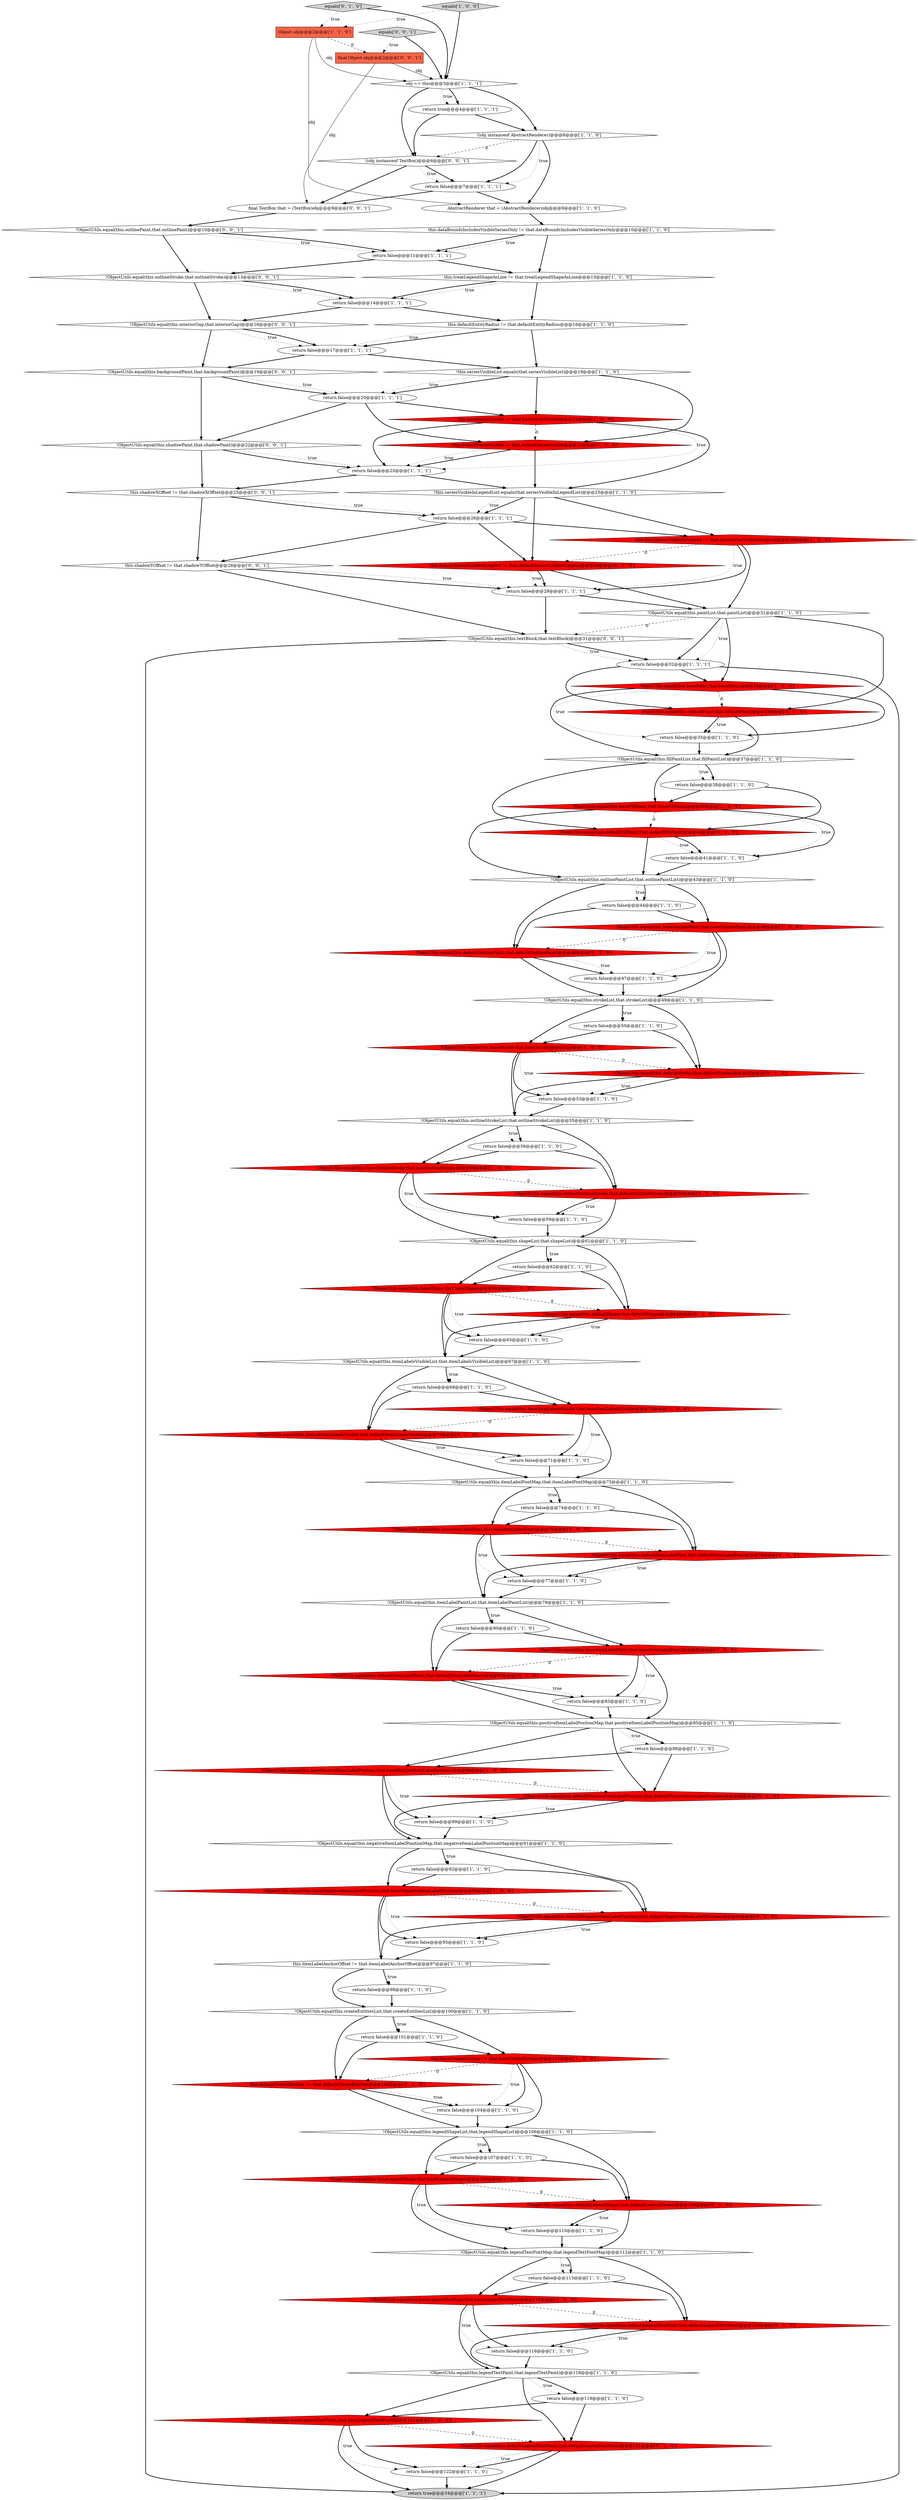 digraph {
0 [style = filled, label = "!ObjectUtils.equal(this.baseItemLabelFont,that.baseItemLabelFont)@@@76@@@['1', '0', '0']", fillcolor = red, shape = diamond image = "AAA1AAABBB1BBB"];
92 [style = filled, label = "!ObjectUtils.equal(this.defaultOutlineStroke,that.defaultOutlineStroke)@@@58@@@['0', '1', '0']", fillcolor = red, shape = diamond image = "AAA1AAABBB2BBB"];
50 [style = filled, label = "!ShapeUtils.equal(this.baseShape,that.baseShape)@@@64@@@['1', '0', '0']", fillcolor = red, shape = diamond image = "AAA1AAABBB1BBB"];
49 [style = filled, label = "!ObjectUtils.equal(this.itemLabelFontMap,that.itemLabelFontMap)@@@73@@@['1', '1', '0']", fillcolor = white, shape = diamond image = "AAA0AAABBB1BBB"];
55 [style = filled, label = "return false@@@59@@@['1', '1', '0']", fillcolor = white, shape = ellipse image = "AAA0AAABBB1BBB"];
53 [style = filled, label = "!PaintUtils.equal(this.baseFillPaint,that.baseFillPaint)@@@40@@@['1', '0', '0']", fillcolor = red, shape = diamond image = "AAA1AAABBB1BBB"];
25 [style = filled, label = "return false@@@116@@@['1', '1', '0']", fillcolor = white, shape = ellipse image = "AAA0AAABBB1BBB"];
38 [style = filled, label = "return true@@@4@@@['1', '1', '1']", fillcolor = white, shape = ellipse image = "AAA0AAABBB1BBB"];
74 [style = filled, label = "return false@@@119@@@['1', '1', '0']", fillcolor = white, shape = ellipse image = "AAA0AAABBB1BBB"];
102 [style = filled, label = "!ObjectUtils.equal(this.backgroundPaint,that.backgroundPaint)@@@19@@@['0', '0', '1']", fillcolor = white, shape = diamond image = "AAA0AAABBB3BBB"];
73 [style = filled, label = "return false@@@26@@@['1', '1', '1']", fillcolor = white, shape = ellipse image = "AAA0AAABBB1BBB"];
40 [style = filled, label = "return false@@@83@@@['1', '1', '0']", fillcolor = white, shape = ellipse image = "AAA0AAABBB1BBB"];
90 [style = filled, label = "!PaintUtils.equal(this.defaultItemLabelPaint,that.defaultItemLabelPaint)@@@82@@@['0', '1', '0']", fillcolor = red, shape = diamond image = "AAA1AAABBB2BBB"];
51 [style = filled, label = "return false@@@80@@@['1', '1', '0']", fillcolor = white, shape = ellipse image = "AAA0AAABBB1BBB"];
104 [style = filled, label = "final TextBox that = (TextBox)obj@@@9@@@['0', '0', '1']", fillcolor = white, shape = ellipse image = "AAA0AAABBB3BBB"];
24 [style = filled, label = "!this.seriesVisibleList.equals(that.seriesVisibleList)@@@19@@@['1', '1', '0']", fillcolor = white, shape = diamond image = "AAA0AAABBB1BBB"];
68 [style = filled, label = "return true@@@34@@@['1', '1', '1']", fillcolor = lightgray, shape = ellipse image = "AAA0AAABBB1BBB"];
8 [style = filled, label = "!ObjectUtils.equal(this.strokeList,that.strokeList)@@@49@@@['1', '1', '0']", fillcolor = white, shape = diamond image = "AAA0AAABBB1BBB"];
21 [style = filled, label = "return false@@@122@@@['1', '1', '0']", fillcolor = white, shape = ellipse image = "AAA0AAABBB1BBB"];
14 [style = filled, label = "!ObjectUtils.equal(this.paintList,that.paintList)@@@31@@@['1', '1', '0']", fillcolor = white, shape = diamond image = "AAA0AAABBB1BBB"];
39 [style = filled, label = "!PaintUtils.equal(this.baseItemLabelPaint,that.baseItemLabelPaint)@@@82@@@['1', '0', '0']", fillcolor = red, shape = diamond image = "AAA1AAABBB1BBB"];
64 [style = filled, label = "return false@@@53@@@['1', '1', '0']", fillcolor = white, shape = ellipse image = "AAA0AAABBB1BBB"];
84 [style = filled, label = "this.defaultCreateEntities != that.defaultCreateEntities@@@103@@@['0', '1', '0']", fillcolor = red, shape = diamond image = "AAA1AAABBB2BBB"];
95 [style = filled, label = "!ShapeUtils.equal(this.defaultLegendShape,that.defaultLegendShape)@@@109@@@['0', '1', '0']", fillcolor = red, shape = diamond image = "AAA1AAABBB2BBB"];
11 [style = filled, label = "!ObjectUtils.equal(this.baseNegativeItemLabelPosition,that.baseNegativeItemLabelPosition)@@@94@@@['1', '0', '0']", fillcolor = red, shape = diamond image = "AAA1AAABBB1BBB"];
71 [style = filled, label = "return false@@@44@@@['1', '1', '0']", fillcolor = white, shape = ellipse image = "AAA0AAABBB1BBB"];
18 [style = filled, label = "return false@@@98@@@['1', '1', '0']", fillcolor = white, shape = ellipse image = "AAA0AAABBB1BBB"];
28 [style = filled, label = "return false@@@47@@@['1', '1', '0']", fillcolor = white, shape = ellipse image = "AAA0AAABBB1BBB"];
62 [style = filled, label = "!ObjectUtils.equal(this.baseLegendTextFont,that.baseLegendTextFont)@@@115@@@['1', '0', '0']", fillcolor = red, shape = diamond image = "AAA1AAABBB1BBB"];
107 [style = filled, label = "this.shadowXOffset != that.shadowXOffset@@@25@@@['0', '0', '1']", fillcolor = white, shape = diamond image = "AAA0AAABBB3BBB"];
23 [style = filled, label = "return false@@@71@@@['1', '1', '0']", fillcolor = white, shape = ellipse image = "AAA0AAABBB1BBB"];
61 [style = filled, label = "return false@@@110@@@['1', '1', '0']", fillcolor = white, shape = ellipse image = "AAA0AAABBB1BBB"];
89 [style = filled, label = "this.defaultSeriesVisibleInLegend != that.defaultSeriesVisibleInLegend@@@28@@@['0', '1', '0']", fillcolor = red, shape = diamond image = "AAA1AAABBB2BBB"];
80 [style = filled, label = "!ObjectUtils.equal(this.legendShapeList,that.legendShapeList)@@@106@@@['1', '1', '0']", fillcolor = white, shape = diamond image = "AAA0AAABBB1BBB"];
41 [style = filled, label = "return false@@@104@@@['1', '1', '0']", fillcolor = white, shape = ellipse image = "AAA0AAABBB1BBB"];
83 [style = filled, label = "return false@@@17@@@['1', '1', '1']", fillcolor = white, shape = ellipse image = "AAA0AAABBB1BBB"];
67 [style = filled, label = "this.baseSeriesVisibleInLegend != that.baseSeriesVisibleInLegend@@@28@@@['1', '0', '0']", fillcolor = red, shape = diamond image = "AAA1AAABBB1BBB"];
112 [style = filled, label = "!ObjectUtils.equal(this.textBlock,that.textBlock)@@@31@@@['0', '0', '1']", fillcolor = white, shape = diamond image = "AAA0AAABBB3BBB"];
59 [style = filled, label = "return false@@@50@@@['1', '1', '0']", fillcolor = white, shape = ellipse image = "AAA0AAABBB1BBB"];
45 [style = filled, label = "!ObjectUtils.equal(this.itemLabelPaintList,that.itemLabelPaintList)@@@79@@@['1', '1', '0']", fillcolor = white, shape = diamond image = "AAA0AAABBB1BBB"];
54 [style = filled, label = "return false@@@65@@@['1', '1', '0']", fillcolor = white, shape = ellipse image = "AAA0AAABBB1BBB"];
69 [style = filled, label = "return false@@@68@@@['1', '1', '0']", fillcolor = white, shape = ellipse image = "AAA0AAABBB1BBB"];
78 [style = filled, label = "!ObjectUtils.equal(this.shapeList,that.shapeList)@@@61@@@['1', '1', '0']", fillcolor = white, shape = diamond image = "AAA0AAABBB1BBB"];
94 [style = filled, label = "this.defaultSeriesVisible != that.defaultSeriesVisible@@@22@@@['0', '1', '0']", fillcolor = red, shape = diamond image = "AAA1AAABBB2BBB"];
4 [style = filled, label = "return false@@@95@@@['1', '1', '0']", fillcolor = white, shape = ellipse image = "AAA0AAABBB1BBB"];
98 [style = filled, label = "!PaintUtils.equal(this.defaultOutlinePaint,that.defaultOutlinePaint)@@@46@@@['0', '1', '0']", fillcolor = red, shape = diamond image = "AAA1AAABBB2BBB"];
93 [style = filled, label = "!PaintUtils.equal(this.defaultFillPaint,that.defaultFillPaint)@@@40@@@['0', '1', '0']", fillcolor = red, shape = diamond image = "AAA1AAABBB2BBB"];
96 [style = filled, label = "!ObjectUtils.equal(this.defaultPositiveItemLabelPosition,that.defaultPositiveItemLabelPosition)@@@88@@@['0', '1', '0']", fillcolor = red, shape = diamond image = "AAA1AAABBB2BBB"];
19 [style = filled, label = "!(obj instanceof AbstractRenderer)@@@6@@@['1', '1', '0']", fillcolor = white, shape = diamond image = "AAA0AAABBB1BBB"];
32 [style = filled, label = "!ObjectUtils.equal(this.createEntitiesList,that.createEntitiesList)@@@100@@@['1', '1', '0']", fillcolor = white, shape = diamond image = "AAA0AAABBB1BBB"];
43 [style = filled, label = "return false@@@29@@@['1', '1', '1']", fillcolor = white, shape = ellipse image = "AAA0AAABBB1BBB"];
81 [style = filled, label = "equals['1', '0', '0']", fillcolor = lightgray, shape = diamond image = "AAA0AAABBB1BBB"];
30 [style = filled, label = "return false@@@62@@@['1', '1', '0']", fillcolor = white, shape = ellipse image = "AAA0AAABBB1BBB"];
97 [style = filled, label = "!ObjectUtils.equal(this.defaultLegendTextFont,that.defaultLegendTextFont)@@@115@@@['0', '1', '0']", fillcolor = red, shape = diamond image = "AAA1AAABBB2BBB"];
58 [style = filled, label = "!ObjectUtils.equal(this.legendTextFontMap,that.legendTextFontMap)@@@112@@@['1', '1', '0']", fillcolor = white, shape = diamond image = "AAA0AAABBB1BBB"];
113 [style = filled, label = "final Object obj@@@2@@@['0', '0', '1']", fillcolor = tomato, shape = box image = "AAA0AAABBB3BBB"];
60 [style = filled, label = "!ObjectUtils.equal(this.legendTextPaint,that.legendTextPaint)@@@118@@@['1', '1', '0']", fillcolor = white, shape = diamond image = "AAA0AAABBB1BBB"];
56 [style = filled, label = "this.treatLegendShapeAsLine != that.treatLegendShapeAsLine@@@13@@@['1', '1', '0']", fillcolor = white, shape = diamond image = "AAA0AAABBB1BBB"];
20 [style = filled, label = "!PaintUtils.equal(this.baseLegendTextPaint,that.baseLegendTextPaint)@@@121@@@['1', '0', '0']", fillcolor = red, shape = diamond image = "AAA1AAABBB1BBB"];
3 [style = filled, label = "AbstractRenderer that = (AbstractRenderer)obj@@@9@@@['1', '1', '0']", fillcolor = white, shape = ellipse image = "AAA0AAABBB1BBB"];
12 [style = filled, label = "!ObjectUtils.equal(this.outlinePaintList,that.outlinePaintList)@@@43@@@['1', '1', '0']", fillcolor = white, shape = diamond image = "AAA0AAABBB1BBB"];
100 [style = filled, label = "!ObjectUtils.equal(this.defaultItemLabelFont,that.defaultItemLabelFont)@@@76@@@['0', '1', '0']", fillcolor = red, shape = diamond image = "AAA1AAABBB2BBB"];
86 [style = filled, label = "!ObjectUtils.equal(this.defaultItemLabelsVisible,that.defaultItemLabelsVisible)@@@70@@@['0', '1', '0']", fillcolor = red, shape = diamond image = "AAA1AAABBB2BBB"];
110 [style = filled, label = "!ObjectUtils.equal(this.shadowPaint,that.shadowPaint)@@@22@@@['0', '0', '1']", fillcolor = white, shape = diamond image = "AAA0AAABBB3BBB"];
75 [style = filled, label = "!ObjectUtils.equal(this.negativeItemLabelPositionMap,that.negativeItemLabelPositionMap)@@@91@@@['1', '1', '0']", fillcolor = white, shape = diamond image = "AAA0AAABBB1BBB"];
44 [style = filled, label = "!ObjectUtils.equal(this.outlineStrokeList,that.outlineStrokeList)@@@55@@@['1', '1', '0']", fillcolor = white, shape = diamond image = "AAA0AAABBB1BBB"];
5 [style = filled, label = "!PaintUtils.equal(this.basePaint,that.basePaint)@@@34@@@['1', '0', '0']", fillcolor = red, shape = diamond image = "AAA1AAABBB1BBB"];
22 [style = filled, label = "!PaintUtils.equal(this.baseOutlinePaint,that.baseOutlinePaint)@@@46@@@['1', '0', '0']", fillcolor = red, shape = diamond image = "AAA1AAABBB1BBB"];
82 [style = filled, label = "return false@@@7@@@['1', '1', '1']", fillcolor = white, shape = ellipse image = "AAA0AAABBB1BBB"];
103 [style = filled, label = "!(obj instanceof TextBox)@@@6@@@['0', '0', '1']", fillcolor = white, shape = diamond image = "AAA0AAABBB3BBB"];
63 [style = filled, label = "return false@@@86@@@['1', '1', '0']", fillcolor = white, shape = ellipse image = "AAA0AAABBB1BBB"];
87 [style = filled, label = "!ObjectUtils.equal(this.defaultNegativeItemLabelPosition,that.defaultNegativeItemLabelPosition)@@@94@@@['0', '1', '0']", fillcolor = red, shape = diamond image = "AAA1AAABBB2BBB"];
2 [style = filled, label = "return false@@@74@@@['1', '1', '0']", fillcolor = white, shape = ellipse image = "AAA0AAABBB1BBB"];
57 [style = filled, label = "!ObjectUtils.equal(this.baseStroke,that.baseStroke)@@@52@@@['1', '0', '0']", fillcolor = red, shape = diamond image = "AAA1AAABBB1BBB"];
105 [style = filled, label = "!ObjectUtils.equal(this.outlinePaint,that.outlinePaint)@@@10@@@['0', '0', '1']", fillcolor = white, shape = diamond image = "AAA0AAABBB3BBB"];
42 [style = filled, label = "return false@@@35@@@['1', '1', '0']", fillcolor = white, shape = ellipse image = "AAA0AAABBB1BBB"];
27 [style = filled, label = "this.dataBoundsIncludesVisibleSeriesOnly != that.dataBoundsIncludesVisibleSeriesOnly@@@10@@@['1', '1', '0']", fillcolor = white, shape = diamond image = "AAA0AAABBB1BBB"];
16 [style = filled, label = "return false@@@11@@@['1', '1', '1']", fillcolor = white, shape = ellipse image = "AAA0AAABBB1BBB"];
109 [style = filled, label = "!ObjectUtils.equal(this.interiorGap,that.interiorGap)@@@16@@@['0', '0', '1']", fillcolor = white, shape = diamond image = "AAA0AAABBB3BBB"];
29 [style = filled, label = "return false@@@56@@@['1', '1', '0']", fillcolor = white, shape = ellipse image = "AAA0AAABBB1BBB"];
106 [style = filled, label = "this.shadowYOffset != that.shadowYOffset@@@28@@@['0', '0', '1']", fillcolor = white, shape = diamond image = "AAA0AAABBB3BBB"];
76 [style = filled, label = "!ObjectUtils.equal(this.baseOutlineStroke,that.baseOutlineStroke)@@@58@@@['1', '0', '0']", fillcolor = red, shape = diamond image = "AAA1AAABBB1BBB"];
85 [style = filled, label = "!ObjectUtils.equal(this.defaultStroke,that.defaultStroke)@@@52@@@['0', '1', '0']", fillcolor = red, shape = diamond image = "AAA1AAABBB2BBB"];
70 [style = filled, label = "obj == this@@@3@@@['1', '1', '1']", fillcolor = white, shape = diamond image = "AAA0AAABBB1BBB"];
26 [style = filled, label = "return false@@@92@@@['1', '1', '0']", fillcolor = white, shape = ellipse image = "AAA0AAABBB1BBB"];
13 [style = filled, label = "return false@@@107@@@['1', '1', '0']", fillcolor = white, shape = ellipse image = "AAA0AAABBB1BBB"];
15 [style = filled, label = "this.baseCreateEntities != that.baseCreateEntities@@@103@@@['1', '0', '0']", fillcolor = red, shape = diamond image = "AAA1AAABBB1BBB"];
34 [style = filled, label = "Object obj@@@2@@@['1', '1', '0']", fillcolor = tomato, shape = box image = "AAA0AAABBB1BBB"];
91 [style = filled, label = "!ShapeUtils.equal(this.defaultShape,that.defaultShape)@@@64@@@['0', '1', '0']", fillcolor = red, shape = diamond image = "AAA1AAABBB2BBB"];
48 [style = filled, label = "return false@@@113@@@['1', '1', '0']", fillcolor = white, shape = ellipse image = "AAA0AAABBB1BBB"];
101 [style = filled, label = "!PaintUtils.equal(this.defaultLegendTextPaint,that.defaultLegendTextPaint)@@@121@@@['0', '1', '0']", fillcolor = red, shape = diamond image = "AAA1AAABBB2BBB"];
99 [style = filled, label = "!PaintUtils.equal(this.defaultPaint,that.defaultPaint)@@@34@@@['0', '1', '0']", fillcolor = red, shape = diamond image = "AAA1AAABBB2BBB"];
46 [style = filled, label = "!ObjectUtils.equal(this.basePositiveItemLabelPosition,that.basePositiveItemLabelPosition)@@@88@@@['1', '0', '0']", fillcolor = red, shape = diamond image = "AAA1AAABBB1BBB"];
47 [style = filled, label = "return false@@@20@@@['1', '1', '1']", fillcolor = white, shape = ellipse image = "AAA0AAABBB1BBB"];
66 [style = filled, label = "this.baseSeriesVisible != that.baseSeriesVisible@@@22@@@['1', '0', '0']", fillcolor = red, shape = diamond image = "AAA1AAABBB1BBB"];
77 [style = filled, label = "return false@@@32@@@['1', '1', '1']", fillcolor = white, shape = ellipse image = "AAA0AAABBB1BBB"];
52 [style = filled, label = "!this.seriesVisibleInLegendList.equals(that.seriesVisibleInLegendList)@@@25@@@['1', '1', '0']", fillcolor = white, shape = diamond image = "AAA0AAABBB1BBB"];
31 [style = filled, label = "!ObjectUtils.equal(this.baseItemLabelsVisible,that.baseItemLabelsVisible)@@@70@@@['1', '0', '0']", fillcolor = red, shape = diamond image = "AAA1AAABBB1BBB"];
1 [style = filled, label = "return false@@@38@@@['1', '1', '0']", fillcolor = white, shape = ellipse image = "AAA0AAABBB1BBB"];
17 [style = filled, label = "return false@@@89@@@['1', '1', '0']", fillcolor = white, shape = ellipse image = "AAA0AAABBB1BBB"];
37 [style = filled, label = "!ShapeUtils.equal(this.baseLegendShape,that.baseLegendShape)@@@109@@@['1', '0', '0']", fillcolor = red, shape = diamond image = "AAA1AAABBB1BBB"];
7 [style = filled, label = "return false@@@14@@@['1', '1', '1']", fillcolor = white, shape = ellipse image = "AAA0AAABBB1BBB"];
108 [style = filled, label = "equals['0', '0', '1']", fillcolor = lightgray, shape = diamond image = "AAA0AAABBB3BBB"];
35 [style = filled, label = "this.itemLabelAnchorOffset != that.itemLabelAnchorOffset@@@97@@@['1', '1', '0']", fillcolor = white, shape = diamond image = "AAA0AAABBB1BBB"];
9 [style = filled, label = "return false@@@77@@@['1', '1', '0']", fillcolor = white, shape = ellipse image = "AAA0AAABBB1BBB"];
88 [style = filled, label = "equals['0', '1', '0']", fillcolor = lightgray, shape = diamond image = "AAA0AAABBB2BBB"];
65 [style = filled, label = "this.defaultEntityRadius != that.defaultEntityRadius@@@16@@@['1', '1', '0']", fillcolor = white, shape = diamond image = "AAA0AAABBB1BBB"];
10 [style = filled, label = "return false@@@23@@@['1', '1', '1']", fillcolor = white, shape = ellipse image = "AAA0AAABBB1BBB"];
72 [style = filled, label = "!ObjectUtils.equal(this.itemLabelsVisibleList,that.itemLabelsVisibleList)@@@67@@@['1', '1', '0']", fillcolor = white, shape = diamond image = "AAA0AAABBB1BBB"];
79 [style = filled, label = "return false@@@101@@@['1', '1', '0']", fillcolor = white, shape = ellipse image = "AAA0AAABBB1BBB"];
36 [style = filled, label = "!ObjectUtils.equal(this.positiveItemLabelPositionMap,that.positiveItemLabelPositionMap)@@@85@@@['1', '1', '0']", fillcolor = white, shape = diamond image = "AAA0AAABBB1BBB"];
111 [style = filled, label = "!ObjectUtils.equal(this.outlineStroke,that.outlineStroke)@@@13@@@['0', '0', '1']", fillcolor = white, shape = diamond image = "AAA0AAABBB3BBB"];
6 [style = filled, label = "return false@@@41@@@['1', '1', '0']", fillcolor = white, shape = ellipse image = "AAA0AAABBB1BBB"];
33 [style = filled, label = "!ObjectUtils.equal(this.fillPaintList,that.fillPaintList)@@@37@@@['1', '1', '0']", fillcolor = white, shape = diamond image = "AAA0AAABBB1BBB"];
89->43 [style = dotted, label="true"];
113->70 [style = solid, label="obj"];
29->76 [style = bold, label=""];
47->110 [style = bold, label=""];
91->54 [style = bold, label=""];
72->86 [style = bold, label=""];
22->98 [style = dashed, label="0"];
36->96 [style = bold, label=""];
95->58 [style = bold, label=""];
97->25 [style = dotted, label="true"];
66->52 [style = bold, label=""];
93->6 [style = dotted, label="true"];
70->38 [style = bold, label=""];
91->72 [style = bold, label=""];
59->57 [style = bold, label=""];
15->80 [style = bold, label=""];
46->96 [style = dashed, label="0"];
49->0 [style = bold, label=""];
33->93 [style = bold, label=""];
93->12 [style = bold, label=""];
49->2 [style = dotted, label="true"];
26->11 [style = bold, label=""];
79->15 [style = bold, label=""];
3->27 [style = bold, label=""];
111->7 [style = dotted, label="true"];
22->8 [style = bold, label=""];
48->62 [style = bold, label=""];
20->68 [style = bold, label=""];
103->104 [style = bold, label=""];
72->31 [style = bold, label=""];
62->97 [style = dashed, label="0"];
58->62 [style = bold, label=""];
111->109 [style = bold, label=""];
76->55 [style = bold, label=""];
94->10 [style = bold, label=""];
41->80 [style = bold, label=""];
94->52 [style = bold, label=""];
82->104 [style = bold, label=""];
110->107 [style = bold, label=""];
52->67 [style = bold, label=""];
104->105 [style = bold, label=""];
31->86 [style = dashed, label="0"];
10->107 [style = bold, label=""];
59->85 [style = bold, label=""];
1->93 [style = bold, label=""];
14->77 [style = dotted, label="true"];
51->39 [style = bold, label=""];
103->82 [style = bold, label=""];
18->32 [style = bold, label=""];
15->41 [style = bold, label=""];
110->10 [style = dotted, label="true"];
66->10 [style = bold, label=""];
87->35 [style = bold, label=""];
109->83 [style = bold, label=""];
56->7 [style = bold, label=""];
14->99 [style = bold, label=""];
101->21 [style = dotted, label="true"];
86->49 [style = bold, label=""];
95->61 [style = dotted, label="true"];
50->54 [style = bold, label=""];
19->3 [style = bold, label=""];
8->57 [style = bold, label=""];
20->101 [style = dashed, label="0"];
12->22 [style = bold, label=""];
57->85 [style = dashed, label="0"];
56->65 [style = bold, label=""];
30->91 [style = bold, label=""];
34->3 [style = solid, label="obj"];
23->49 [style = bold, label=""];
36->63 [style = bold, label=""];
73->89 [style = bold, label=""];
106->43 [style = dotted, label="true"];
32->79 [style = dotted, label="true"];
62->25 [style = dotted, label="true"];
51->90 [style = bold, label=""];
96->75 [style = bold, label=""];
73->67 [style = bold, label=""];
35->18 [style = bold, label=""];
108->70 [style = bold, label=""];
78->30 [style = bold, label=""];
111->7 [style = bold, label=""];
5->33 [style = bold, label=""];
50->91 [style = dashed, label="0"];
16->56 [style = bold, label=""];
37->58 [style = bold, label=""];
62->25 [style = bold, label=""];
79->84 [style = bold, label=""];
62->60 [style = bold, label=""];
85->64 [style = bold, label=""];
110->10 [style = bold, label=""];
52->73 [style = bold, label=""];
92->55 [style = dotted, label="true"];
76->55 [style = dotted, label="true"];
65->83 [style = bold, label=""];
5->99 [style = dashed, label="0"];
27->16 [style = bold, label=""];
78->30 [style = dotted, label="true"];
58->48 [style = dotted, label="true"];
105->16 [style = dotted, label="true"];
37->61 [style = bold, label=""];
69->31 [style = bold, label=""];
24->47 [style = bold, label=""];
76->92 [style = dashed, label="0"];
60->74 [style = bold, label=""];
27->56 [style = bold, label=""];
78->50 [style = bold, label=""];
112->68 [style = bold, label=""];
80->13 [style = dotted, label="true"];
81->34 [style = dotted, label="true"];
48->97 [style = bold, label=""];
44->76 [style = bold, label=""];
13->37 [style = bold, label=""];
36->46 [style = bold, label=""];
15->41 [style = dotted, label="true"];
14->77 [style = bold, label=""];
87->4 [style = bold, label=""];
5->42 [style = dotted, label="true"];
16->111 [style = bold, label=""];
89->14 [style = bold, label=""];
106->43 [style = bold, label=""];
88->34 [style = dotted, label="true"];
31->23 [style = dotted, label="true"];
88->70 [style = bold, label=""];
52->73 [style = dotted, label="true"];
92->78 [style = bold, label=""];
102->47 [style = dotted, label="true"];
101->21 [style = bold, label=""];
39->40 [style = dotted, label="true"];
21->68 [style = bold, label=""];
86->23 [style = bold, label=""];
35->18 [style = dotted, label="true"];
67->43 [style = dotted, label="true"];
50->72 [style = bold, label=""];
47->94 [style = bold, label=""];
15->84 [style = dashed, label="0"];
49->100 [style = bold, label=""];
44->29 [style = dotted, label="true"];
71->98 [style = bold, label=""];
12->71 [style = dotted, label="true"];
64->44 [style = bold, label=""];
43->112 [style = bold, label=""];
60->20 [style = bold, label=""];
82->3 [style = bold, label=""];
72->69 [style = bold, label=""];
29->92 [style = bold, label=""];
80->95 [style = bold, label=""];
0->45 [style = bold, label=""];
92->55 [style = bold, label=""];
45->51 [style = bold, label=""];
24->47 [style = dotted, label="true"];
50->54 [style = dotted, label="true"];
24->66 [style = bold, label=""];
44->29 [style = bold, label=""];
100->45 [style = bold, label=""];
78->91 [style = bold, label=""];
19->82 [style = dotted, label="true"];
11->4 [style = bold, label=""];
52->89 [style = bold, label=""];
84->80 [style = bold, label=""];
37->95 [style = dashed, label="0"];
35->32 [style = bold, label=""];
75->26 [style = bold, label=""];
22->28 [style = bold, label=""];
31->49 [style = bold, label=""];
53->6 [style = dotted, label="true"];
70->19 [style = bold, label=""];
11->4 [style = dotted, label="true"];
8->59 [style = bold, label=""];
38->103 [style = bold, label=""];
91->54 [style = dotted, label="true"];
34->70 [style = solid, label="obj"];
60->74 [style = dotted, label="true"];
70->38 [style = dotted, label="true"];
70->103 [style = bold, label=""];
77->68 [style = bold, label=""];
80->37 [style = bold, label=""];
37->61 [style = dotted, label="true"];
30->50 [style = bold, label=""];
38->19 [style = bold, label=""];
105->111 [style = bold, label=""];
107->73 [style = dotted, label="true"];
112->77 [style = bold, label=""];
75->11 [style = bold, label=""];
83->102 [style = bold, label=""];
90->40 [style = dotted, label="true"];
2->0 [style = bold, label=""];
86->23 [style = dotted, label="true"];
63->46 [style = bold, label=""];
46->75 [style = bold, label=""];
58->48 [style = bold, label=""];
90->36 [style = bold, label=""];
97->60 [style = bold, label=""];
45->51 [style = dotted, label="true"];
113->104 [style = solid, label="obj"];
83->24 [style = bold, label=""];
43->14 [style = bold, label=""];
72->69 [style = dotted, label="true"];
39->40 [style = bold, label=""];
40->36 [style = bold, label=""];
65->83 [style = dotted, label="true"];
28->8 [style = bold, label=""];
77->99 [style = bold, label=""];
12->98 [style = bold, label=""];
63->96 [style = bold, label=""];
102->47 [style = bold, label=""];
107->106 [style = bold, label=""];
49->2 [style = bold, label=""];
53->93 [style = dashed, label="0"];
66->10 [style = dotted, label="true"];
13->95 [style = bold, label=""];
58->97 [style = bold, label=""];
105->16 [style = bold, label=""];
11->87 [style = dashed, label="0"];
85->44 [style = bold, label=""];
75->26 [style = dotted, label="true"];
0->9 [style = dotted, label="true"];
76->78 [style = bold, label=""];
19->82 [style = bold, label=""];
67->43 [style = bold, label=""];
53->12 [style = bold, label=""];
32->84 [style = bold, label=""];
45->39 [style = bold, label=""];
109->102 [style = bold, label=""];
66->94 [style = dashed, label="0"];
14->5 [style = bold, label=""];
99->42 [style = bold, label=""];
98->28 [style = dotted, label="true"];
27->16 [style = dotted, label="true"];
6->12 [style = bold, label=""];
55->78 [style = bold, label=""];
97->25 [style = bold, label=""];
4->35 [style = bold, label=""];
0->9 [style = bold, label=""];
71->22 [style = bold, label=""];
36->63 [style = dotted, label="true"];
31->23 [style = bold, label=""];
2->100 [style = bold, label=""];
80->13 [style = bold, label=""];
56->7 [style = dotted, label="true"];
77->5 [style = bold, label=""];
57->64 [style = bold, label=""];
65->24 [style = bold, label=""];
93->6 [style = bold, label=""];
26->87 [style = bold, label=""];
74->101 [style = bold, label=""];
47->66 [style = bold, label=""];
96->17 [style = dotted, label="true"];
87->4 [style = dotted, label="true"];
112->77 [style = dotted, label="true"];
90->40 [style = bold, label=""];
84->41 [style = bold, label=""];
101->68 [style = bold, label=""];
22->28 [style = dotted, label="true"];
42->33 [style = bold, label=""];
73->106 [style = bold, label=""];
17->75 [style = bold, label=""];
33->1 [style = bold, label=""];
74->20 [style = bold, label=""];
20->21 [style = dotted, label="true"];
8->85 [style = bold, label=""];
61->58 [style = bold, label=""];
96->17 [style = bold, label=""];
0->100 [style = dashed, label="0"];
8->59 [style = dotted, label="true"];
33->53 [style = bold, label=""];
10->52 [style = bold, label=""];
11->35 [style = bold, label=""];
75->87 [style = bold, label=""];
57->64 [style = dotted, label="true"];
98->8 [style = bold, label=""];
34->113 [style = dashed, label="0"];
7->65 [style = bold, label=""];
20->21 [style = bold, label=""];
107->73 [style = bold, label=""];
46->17 [style = dotted, label="true"];
100->9 [style = bold, label=""];
102->110 [style = bold, label=""];
7->109 [style = bold, label=""];
19->103 [style = dashed, label="0"];
32->79 [style = bold, label=""];
45->90 [style = bold, label=""];
39->90 [style = dashed, label="0"];
94->10 [style = dotted, label="true"];
9->45 [style = bold, label=""];
95->61 [style = bold, label=""];
81->70 [style = bold, label=""];
100->9 [style = dotted, label="true"];
53->6 [style = bold, label=""];
33->1 [style = dotted, label="true"];
109->83 [style = dotted, label="true"];
32->15 [style = bold, label=""];
12->71 [style = bold, label=""];
103->82 [style = dotted, label="true"];
54->72 [style = bold, label=""];
57->44 [style = bold, label=""];
24->94 [style = bold, label=""];
106->112 [style = bold, label=""];
5->42 [style = bold, label=""];
99->42 [style = dotted, label="true"];
108->113 [style = dotted, label="true"];
89->43 [style = bold, label=""];
99->33 [style = bold, label=""];
98->28 [style = bold, label=""];
67->14 [style = bold, label=""];
46->17 [style = bold, label=""];
39->36 [style = bold, label=""];
44->92 [style = bold, label=""];
25->60 [style = bold, label=""];
85->64 [style = dotted, label="true"];
1->53 [style = bold, label=""];
69->86 [style = bold, label=""];
60->101 [style = bold, label=""];
14->112 [style = dashed, label="0"];
67->89 [style = dashed, label="0"];
84->41 [style = dotted, label="true"];
}

